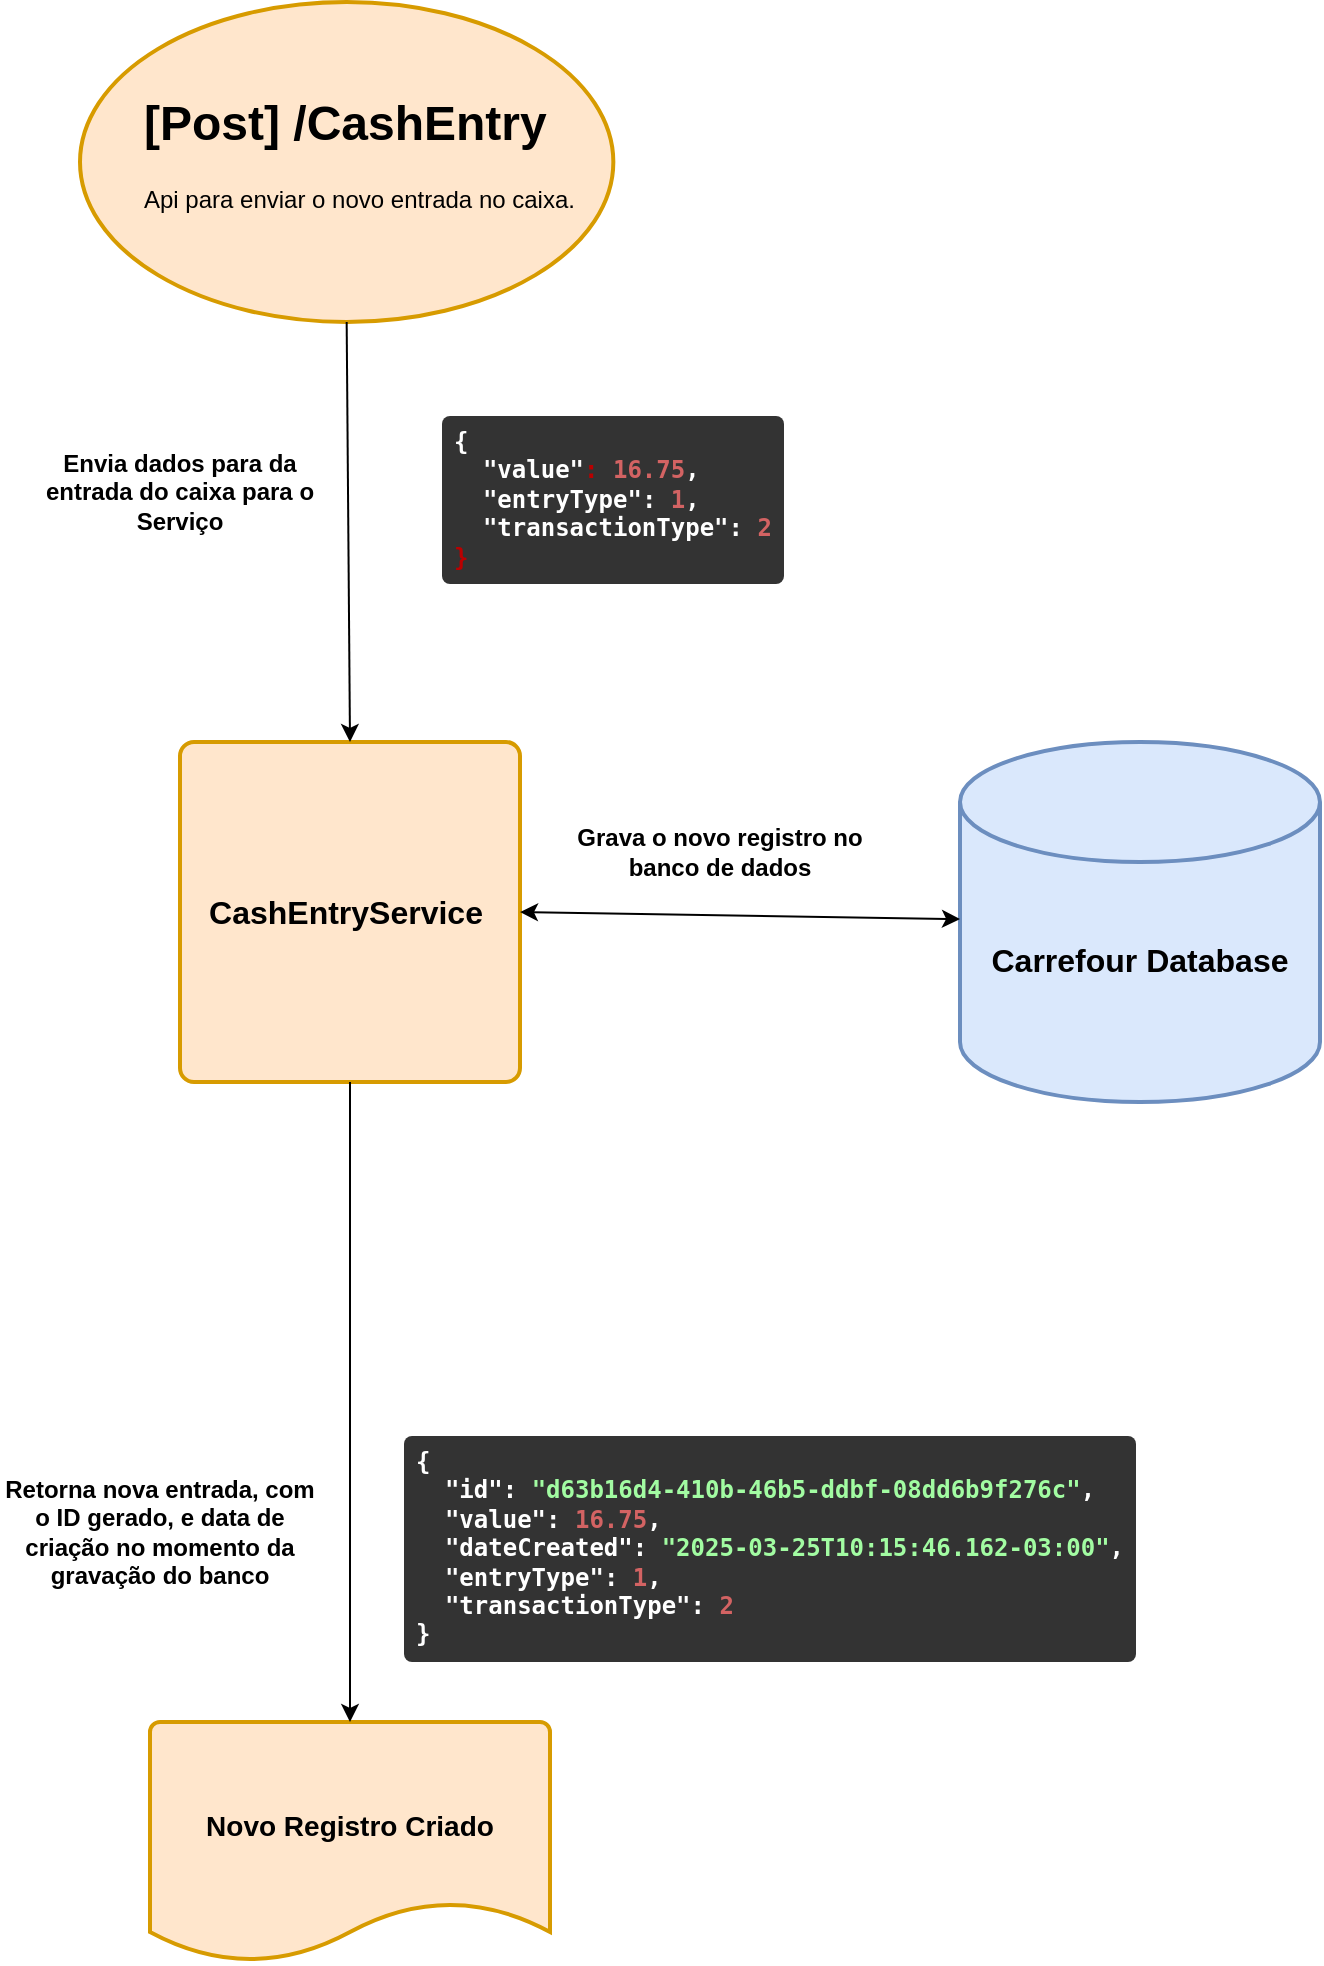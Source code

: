 <mxfile version="26.1.2">
  <diagram name="Página-1" id="Gj5CzNFe3FowefkB-zvI">
    <mxGraphModel dx="1221" dy="1063" grid="1" gridSize="10" guides="1" tooltips="1" connect="1" arrows="1" fold="1" page="1" pageScale="1" pageWidth="827" pageHeight="1169" math="0" shadow="0">
      <root>
        <mxCell id="0" />
        <mxCell id="1" parent="0" />
        <mxCell id="-QoFJ7MT6iAQllHARsJ3-2" value="" style="strokeWidth=2;html=1;shape=mxgraph.flowchart.start_1;whiteSpace=wrap;fillColor=#ffe6cc;strokeColor=#d79b00;" vertex="1" parent="1">
          <mxGeometry x="140" y="90" width="266.67" height="160" as="geometry" />
        </mxCell>
        <mxCell id="-QoFJ7MT6iAQllHARsJ3-6" value="&lt;div&gt;&lt;font style=&quot;font-size: 16px;&quot;&gt;&lt;b&gt;&lt;br&gt;&lt;/b&gt;&lt;/font&gt;&lt;/div&gt;&lt;font style=&quot;font-size: 16px;&quot;&gt;&lt;b&gt;&lt;div&gt;&lt;font style=&quot;font-size: 16px;&quot;&gt;&lt;b&gt;&lt;br&gt;&lt;/b&gt;&lt;/font&gt;&lt;/div&gt;Carrefour Database&lt;/b&gt;&lt;/font&gt;" style="strokeWidth=2;html=1;shape=mxgraph.flowchart.database;whiteSpace=wrap;fillColor=#dae8fc;strokeColor=#6c8ebf;" vertex="1" parent="1">
          <mxGeometry x="580" y="460" width="180" height="180" as="geometry" />
        </mxCell>
        <mxCell id="-QoFJ7MT6iAQllHARsJ3-7" value="&lt;b&gt;&lt;font style=&quot;font-size: 14px;&quot;&gt;Novo Registro Criado&lt;/font&gt;&lt;/b&gt;&lt;div&gt;&lt;b&gt;&lt;font style=&quot;font-size: 14px;&quot;&gt;&lt;br&gt;&lt;/font&gt;&lt;/b&gt;&lt;/div&gt;" style="strokeWidth=2;html=1;shape=mxgraph.flowchart.document2;whiteSpace=wrap;size=0.25;fillColor=#ffe6cc;strokeColor=#d79b00;" vertex="1" parent="1">
          <mxGeometry x="175" y="950" width="200" height="120" as="geometry" />
        </mxCell>
        <mxCell id="-QoFJ7MT6iAQllHARsJ3-9" value="&lt;h1 style=&quot;margin-top: 0px;&quot;&gt;[Post] /CashEntry&lt;/h1&gt;&lt;div&gt;&lt;span style=&quot;background-color: transparent; color: light-dark(rgb(0, 0, 0), rgb(255, 255, 255));&quot;&gt;Api para enviar o novo entrada no caixa.&lt;/span&gt;&lt;/div&gt;" style="text;html=1;whiteSpace=wrap;overflow=hidden;rounded=0;" vertex="1" parent="1">
          <mxGeometry x="170" y="130" width="270" height="125" as="geometry" />
        </mxCell>
        <mxCell id="-QoFJ7MT6iAQllHARsJ3-10" value="&lt;pre class=&quot;body-param__example microlight&quot; style=&quot;box-sizing: border-box; font-family: monospace; font-size: 12px; max-height: 400px; min-height: 6em; overflow: auto; overflow-wrap: break-word; background: rgb(51, 51, 51); border-radius: 4px; font-weight: 600; hyphens: auto; margin: 0px; padding: 0.5em; white-space: pre-wrap; word-break: break-word; font-style: normal; font-variant-ligatures: normal; font-variant-caps: normal; letter-spacing: normal; orphans: 2; text-align: start; text-indent: 0px; text-transform: none; widows: 2; word-spacing: 0px; -webkit-text-stroke-width: 0px; text-decoration-thickness: initial; text-decoration-style: initial; text-decoration-color: initial; display: block; color: white;&quot;&gt;&lt;code class=&quot;language-json&quot; style=&quot;box-sizing: border-box; font-family: Consolas, monaco, monospace; font-size: 1em; word-break: break-all; white-space: pre;&quot;&gt;&lt;span style=&quot;color: light-dark(white, rgb(18, 18, 18)); box-sizing: inherit;&quot;&gt;{&lt;br&gt;&lt;/span&gt;&lt;span style=&quot;color: light-dark(white, rgb(18, 18, 18)); box-sizing: inherit;&quot;&gt;  &lt;/span&gt;&lt;span class=&quot;hljs-attr&quot; style=&quot;color: light-dark(white, rgb(18, 18, 18)); box-sizing: inherit;&quot;&gt;&quot;value&quot;&lt;/span&gt;&lt;span style=&quot;box-sizing: inherit;&quot;&gt;&lt;font color=&quot;rgba(0, 0, 0, 0)&quot;&gt;: &lt;/font&gt;&lt;font color=&quot;#d36363&quot;&gt;16.75&lt;/font&gt;&lt;/span&gt;&lt;span style=&quot;color: light-dark(white, rgb(18, 18, 18)); box-sizing: inherit;&quot;&gt;,&lt;br&gt;&lt;/span&gt;&lt;span style=&quot;color: light-dark(white, rgb(18, 18, 18)); box-sizing: inherit;&quot;&gt;  &lt;/span&gt;&lt;span class=&quot;hljs-attr&quot; style=&quot;color: light-dark(white, rgb(18, 18, 18)); box-sizing: inherit;&quot;&gt;&quot;entryType&quot;&lt;/span&gt;&lt;span style=&quot;color: light-dark(white, rgb(18, 18, 18)); box-sizing: inherit;&quot;&gt;: &lt;/span&gt;&lt;span style=&quot;color: rgb(211, 99, 99); box-sizing: inherit;&quot;&gt;1&lt;/span&gt;&lt;span style=&quot;color: light-dark(white, rgb(18, 18, 18)); box-sizing: inherit;&quot;&gt;,&lt;br&gt;&lt;/span&gt;&lt;span style=&quot;color: light-dark(white, rgb(18, 18, 18)); box-sizing: inherit;&quot;&gt;  &lt;/span&gt;&lt;span class=&quot;hljs-attr&quot; style=&quot;color: light-dark(white, rgb(18, 18, 18)); box-sizing: inherit;&quot;&gt;&quot;transactionType&quot;&lt;/span&gt;&lt;span style=&quot;color: light-dark(white, rgb(18, 18, 18)); box-sizing: inherit;&quot;&gt;: &lt;/span&gt;&lt;span style=&quot;box-sizing: inherit;&quot;&gt;&lt;font color=&quot;#d36363&quot;&gt;2&lt;/font&gt;&lt;/span&gt;&lt;span style=&quot;color: light-dark(white, rgb(18, 18, 18)); box-sizing: inherit;&quot;&gt;&lt;br&gt;&lt;/span&gt;&lt;font color=&quot;rgba(0, 0, 0, 0)&quot;&gt;}&lt;/font&gt;&lt;/code&gt;&lt;/pre&gt;" style="text;whiteSpace=wrap;html=1;" vertex="1" parent="1">
          <mxGeometry x="319" y="290" width="190" height="110" as="geometry" />
        </mxCell>
        <mxCell id="-QoFJ7MT6iAQllHARsJ3-12" value="&lt;pre class=&quot;microlight&quot; style=&quot;box-sizing: border-box; font-family: monospace; font-size: 12px; max-height: 400px; min-height: 6em; overflow: auto; overflow-wrap: break-word; background: rgb(51, 51, 51); border-radius: 4px; color: white; font-weight: 600; hyphens: auto; margin: 0px; padding: 0.5em; white-space: pre-wrap; word-break: break-word; font-style: normal; font-variant-ligatures: normal; font-variant-caps: normal; letter-spacing: normal; orphans: 2; text-align: start; text-indent: 0px; text-transform: none; widows: 2; word-spacing: 0px; -webkit-text-stroke-width: 0px; text-decoration-thickness: initial; text-decoration-style: initial; text-decoration-color: initial; display: block;&quot;&gt;&lt;code class=&quot;language-json&quot; style=&quot;box-sizing: border-box; font-family: Consolas, monaco, monospace; font-size: 1em; word-break: break-all; white-space: pre;&quot;&gt;&lt;span style=&quot;box-sizing: inherit;&quot;&gt;{&#xa;&lt;/span&gt;&lt;span style=&quot;box-sizing: inherit;&quot;&gt;  &lt;/span&gt;&lt;span class=&quot;hljs-attr&quot; style=&quot;box-sizing: inherit;&quot;&gt;&quot;id&quot;&lt;/span&gt;&lt;span style=&quot;box-sizing: inherit;&quot;&gt;: &lt;/span&gt;&lt;span style=&quot;box-sizing: inherit; color: rgb(162, 252, 162);&quot;&gt;&quot;d63b16d4-410b-46b5-ddbf-08dd6b9f276c&quot;&lt;/span&gt;&lt;span style=&quot;box-sizing: inherit;&quot;&gt;,&#xa;&lt;/span&gt;&lt;span style=&quot;box-sizing: inherit;&quot;&gt;  &lt;/span&gt;&lt;span class=&quot;hljs-attr&quot; style=&quot;box-sizing: inherit;&quot;&gt;&quot;value&quot;&lt;/span&gt;&lt;span style=&quot;box-sizing: inherit;&quot;&gt;: &lt;/span&gt;&lt;span style=&quot;box-sizing: inherit; color: rgb(211, 99, 99);&quot;&gt;16.75&lt;/span&gt;&lt;span style=&quot;box-sizing: inherit;&quot;&gt;,&#xa;&lt;/span&gt;&lt;span style=&quot;box-sizing: inherit;&quot;&gt;  &lt;/span&gt;&lt;span class=&quot;hljs-attr&quot; style=&quot;box-sizing: inherit;&quot;&gt;&quot;dateCreated&quot;&lt;/span&gt;&lt;span style=&quot;box-sizing: inherit;&quot;&gt;: &lt;/span&gt;&lt;span style=&quot;box-sizing: inherit; color: rgb(162, 252, 162);&quot;&gt;&quot;2025-03-25T10:15:46.162-03:00&quot;&lt;/span&gt;&lt;span style=&quot;box-sizing: inherit;&quot;&gt;,&#xa;&lt;/span&gt;&lt;span style=&quot;box-sizing: inherit;&quot;&gt;  &lt;/span&gt;&lt;span class=&quot;hljs-attr&quot; style=&quot;box-sizing: inherit;&quot;&gt;&quot;entryType&quot;&lt;/span&gt;&lt;span style=&quot;box-sizing: inherit;&quot;&gt;: &lt;/span&gt;&lt;span style=&quot;box-sizing: inherit; color: rgb(211, 99, 99);&quot;&gt;1&lt;/span&gt;&lt;span style=&quot;box-sizing: inherit;&quot;&gt;,&#xa;&lt;/span&gt;&lt;span style=&quot;box-sizing: inherit;&quot;&gt;  &lt;/span&gt;&lt;span class=&quot;hljs-attr&quot; style=&quot;box-sizing: inherit;&quot;&gt;&quot;transactionType&quot;&lt;/span&gt;&lt;span style=&quot;box-sizing: inherit;&quot;&gt;: &lt;/span&gt;&lt;span style=&quot;box-sizing: inherit; color: rgb(211, 99, 99);&quot;&gt;2&lt;/span&gt;&lt;span style=&quot;box-sizing: inherit;&quot;&gt;&#xa;&lt;/span&gt;}&lt;/code&gt;&lt;/pre&gt;" style="text;whiteSpace=wrap;html=1;" vertex="1" parent="1">
          <mxGeometry x="300" y="800" width="400" height="140" as="geometry" />
        </mxCell>
        <mxCell id="-QoFJ7MT6iAQllHARsJ3-13" value="" style="rounded=1;whiteSpace=wrap;html=1;absoluteArcSize=1;arcSize=14;strokeWidth=2;fillColor=#ffe6cc;strokeColor=#d79b00;" vertex="1" parent="1">
          <mxGeometry x="190" y="460" width="170" height="170" as="geometry" />
        </mxCell>
        <mxCell id="-QoFJ7MT6iAQllHARsJ3-14" value="&lt;b&gt;Retorna nova entrada, com o ID gerado, e data de criação no momento da gravação do banco&lt;/b&gt;" style="text;html=1;align=center;verticalAlign=middle;whiteSpace=wrap;rounded=0;" vertex="1" parent="1">
          <mxGeometry x="100" y="830" width="160" height="50" as="geometry" />
        </mxCell>
        <mxCell id="-QoFJ7MT6iAQllHARsJ3-15" value="" style="endArrow=classic;html=1;rounded=0;exitX=0.5;exitY=1;exitDx=0;exitDy=0;exitPerimeter=0;entryX=0.5;entryY=0;entryDx=0;entryDy=0;" edge="1" parent="1" source="-QoFJ7MT6iAQllHARsJ3-2" target="-QoFJ7MT6iAQllHARsJ3-13">
          <mxGeometry width="50" height="50" relative="1" as="geometry">
            <mxPoint x="480" y="580" as="sourcePoint" />
            <mxPoint x="530" y="530" as="targetPoint" />
          </mxGeometry>
        </mxCell>
        <mxCell id="-QoFJ7MT6iAQllHARsJ3-16" value="" style="endArrow=classic;html=1;rounded=0;exitX=0.5;exitY=1;exitDx=0;exitDy=0;entryX=0.5;entryY=0;entryDx=0;entryDy=0;entryPerimeter=0;" edge="1" parent="1" source="-QoFJ7MT6iAQllHARsJ3-13" target="-QoFJ7MT6iAQllHARsJ3-7">
          <mxGeometry width="50" height="50" relative="1" as="geometry">
            <mxPoint x="390" y="570" as="sourcePoint" />
            <mxPoint x="440" y="520" as="targetPoint" />
          </mxGeometry>
        </mxCell>
        <mxCell id="-QoFJ7MT6iAQllHARsJ3-17" value="&lt;b&gt;Envia dados para da entrada do caixa para o Serviço&lt;/b&gt;" style="text;html=1;align=center;verticalAlign=middle;whiteSpace=wrap;rounded=0;" vertex="1" parent="1">
          <mxGeometry x="110" y="310" width="160" height="50" as="geometry" />
        </mxCell>
        <mxCell id="-QoFJ7MT6iAQllHARsJ3-18" value="" style="endArrow=classic;startArrow=classic;html=1;rounded=0;exitX=1;exitY=0.5;exitDx=0;exitDy=0;" edge="1" parent="1" source="-QoFJ7MT6iAQllHARsJ3-13" target="-QoFJ7MT6iAQllHARsJ3-6">
          <mxGeometry width="50" height="50" relative="1" as="geometry">
            <mxPoint x="390" y="570" as="sourcePoint" />
            <mxPoint x="440" y="520" as="targetPoint" />
          </mxGeometry>
        </mxCell>
        <mxCell id="-QoFJ7MT6iAQllHARsJ3-19" value="&lt;b&gt;&lt;font style=&quot;font-size: 16px;&quot;&gt;CashEntryService&lt;/font&gt;&lt;/b&gt;" style="text;html=1;align=center;verticalAlign=middle;whiteSpace=wrap;rounded=0;" vertex="1" parent="1">
          <mxGeometry x="198.34" y="510" width="150" height="70" as="geometry" />
        </mxCell>
        <mxCell id="-QoFJ7MT6iAQllHARsJ3-21" value="&lt;b&gt;Grava o novo registro no banco de dados&lt;/b&gt;" style="text;html=1;align=center;verticalAlign=middle;whiteSpace=wrap;rounded=0;" vertex="1" parent="1">
          <mxGeometry x="380" y="490" width="160" height="50" as="geometry" />
        </mxCell>
      </root>
    </mxGraphModel>
  </diagram>
</mxfile>
